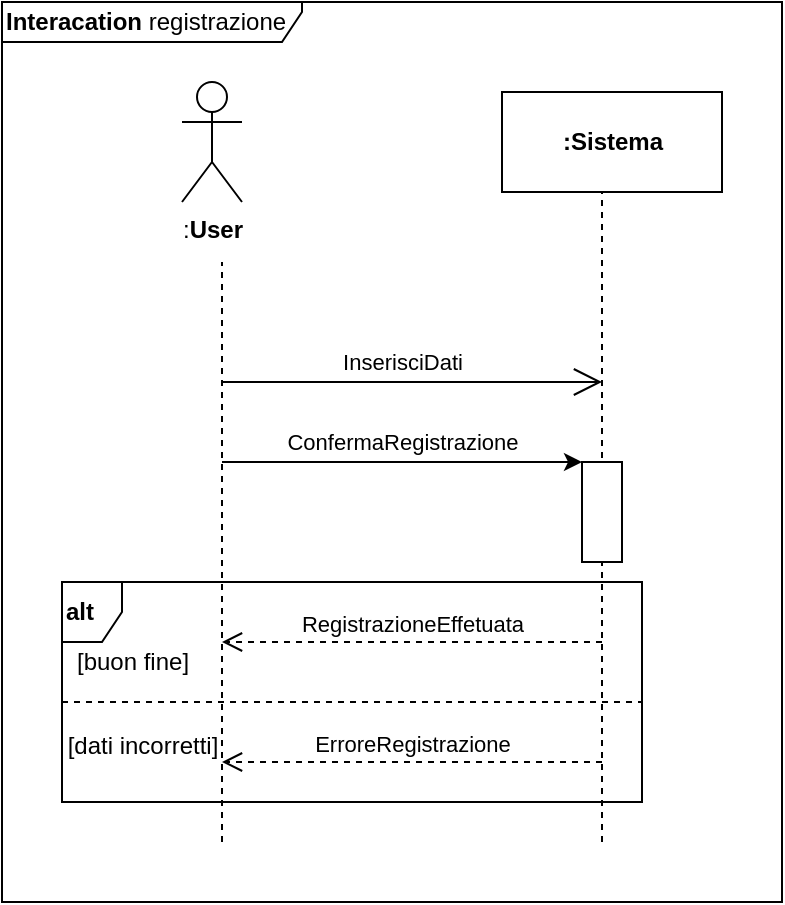 <mxfile version="13.0.1" type="device"><diagram name="Page-1" id="13e1069c-82ec-6db2-03f1-153e76fe0fe0"><mxGraphModel dx="824" dy="827" grid="1" gridSize="10" guides="1" tooltips="1" connect="1" arrows="1" fold="1" page="1" pageScale="1" pageWidth="1100" pageHeight="850" background="#ffffff" math="0" shadow="0"><root><mxCell id="0"/><mxCell id="1" parent="0"/><mxCell id="T7IPHLdmBt6gWsUB25Yg-1" value=":&lt;b&gt;User&lt;/b&gt;" style="shape=umlActor;verticalLabelPosition=bottom;labelBackgroundColor=#ffffff;verticalAlign=top;html=1;" vertex="1" parent="1"><mxGeometry x="100" y="50" width="30" height="60" as="geometry"/></mxCell><mxCell id="T7IPHLdmBt6gWsUB25Yg-4" value="&lt;b&gt;Interacation &lt;/b&gt;registrazione" style="shape=umlFrame;whiteSpace=wrap;html=1;width=150;height=20;align=left;" vertex="1" parent="1"><mxGeometry x="10" y="10" width="390" height="450" as="geometry"/></mxCell><mxCell id="T7IPHLdmBt6gWsUB25Yg-9" value="&lt;b&gt;:Sistema&lt;/b&gt;" style="html=1;" vertex="1" parent="1"><mxGeometry x="260" y="55" width="110" height="50" as="geometry"/></mxCell><mxCell id="T7IPHLdmBt6gWsUB25Yg-10" value="" style="endArrow=none;dashed=1;html=1;" edge="1" parent="1"><mxGeometry width="50" height="50" relative="1" as="geometry"><mxPoint x="120" y="430" as="sourcePoint"/><mxPoint x="120" y="140" as="targetPoint"/></mxGeometry></mxCell><mxCell id="T7IPHLdmBt6gWsUB25Yg-11" value="" style="endArrow=none;dashed=1;html=1;" edge="1" parent="1"><mxGeometry width="50" height="50" relative="1" as="geometry"><mxPoint x="310" y="430" as="sourcePoint"/><mxPoint x="310.0" y="105" as="targetPoint"/></mxGeometry></mxCell><mxCell id="T7IPHLdmBt6gWsUB25Yg-13" value="InserisciDati" style="endArrow=open;endFill=1;endSize=12;html=1;" edge="1" parent="1"><mxGeometry x="-0.053" y="10" width="160" relative="1" as="geometry"><mxPoint x="120" y="200" as="sourcePoint"/><mxPoint x="310" y="200" as="targetPoint"/><mxPoint as="offset"/></mxGeometry></mxCell><mxCell id="T7IPHLdmBt6gWsUB25Yg-15" value="" style="rounded=0;whiteSpace=wrap;html=1;" vertex="1" parent="1"><mxGeometry x="300" y="240" width="20" height="50" as="geometry"/></mxCell><mxCell id="T7IPHLdmBt6gWsUB25Yg-16" value="ConfermaRegistrazione" style="endArrow=classic;html=1;entryX=0;entryY=0;entryDx=0;entryDy=0;" edge="1" parent="1" target="T7IPHLdmBt6gWsUB25Yg-15"><mxGeometry y="10" width="50" height="50" relative="1" as="geometry"><mxPoint x="120" y="240" as="sourcePoint"/><mxPoint x="190" y="330" as="targetPoint"/><mxPoint as="offset"/></mxGeometry></mxCell><mxCell id="T7IPHLdmBt6gWsUB25Yg-17" value="RegistrazioneEffetuata" style="html=1;verticalAlign=bottom;endArrow=open;dashed=1;endSize=8;" edge="1" parent="1"><mxGeometry relative="1" as="geometry"><mxPoint x="310" y="330" as="sourcePoint"/><mxPoint x="120" y="330" as="targetPoint"/></mxGeometry></mxCell><mxCell id="T7IPHLdmBt6gWsUB25Yg-18" value="ErroreRegistrazione" style="html=1;verticalAlign=bottom;endArrow=open;dashed=1;endSize=8;" edge="1" parent="1"><mxGeometry relative="1" as="geometry"><mxPoint x="310" y="390" as="sourcePoint"/><mxPoint x="120" y="390.0" as="targetPoint"/></mxGeometry></mxCell><mxCell id="T7IPHLdmBt6gWsUB25Yg-20" value="&lt;b&gt;alt&lt;/b&gt;" style="shape=umlFrame;whiteSpace=wrap;html=1;align=left;width=30;height=30;" vertex="1" parent="1"><mxGeometry x="40" y="300" width="290" height="110" as="geometry"/></mxCell><mxCell id="T7IPHLdmBt6gWsUB25Yg-22" value="" style="endArrow=none;dashed=1;html=1;" edge="1" parent="1"><mxGeometry width="50" height="50" relative="1" as="geometry"><mxPoint x="40" y="360" as="sourcePoint"/><mxPoint x="330" y="360" as="targetPoint"/></mxGeometry></mxCell><mxCell id="T7IPHLdmBt6gWsUB25Yg-25" value="[buon fine]" style="text;html=1;align=center;verticalAlign=middle;resizable=0;points=[];autosize=1;" vertex="1" parent="1"><mxGeometry x="40" y="330" width="70" height="20" as="geometry"/></mxCell><mxCell id="T7IPHLdmBt6gWsUB25Yg-26" value="[dati incorretti]" style="text;html=1;align=center;verticalAlign=middle;resizable=0;points=[];autosize=1;" vertex="1" parent="1"><mxGeometry x="35" y="372" width="90" height="20" as="geometry"/></mxCell></root></mxGraphModel></diagram></mxfile>